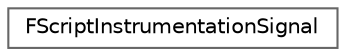 digraph "Graphical Class Hierarchy"
{
 // INTERACTIVE_SVG=YES
 // LATEX_PDF_SIZE
  bgcolor="transparent";
  edge [fontname=Helvetica,fontsize=10,labelfontname=Helvetica,labelfontsize=10];
  node [fontname=Helvetica,fontsize=10,shape=box,height=0.2,width=0.4];
  rankdir="LR";
  Node0 [id="Node000000",label="FScriptInstrumentationSignal",height=0.2,width=0.4,color="grey40", fillcolor="white", style="filled",URL="$d9/dfb/structFScriptInstrumentationSignal.html",tooltip=" "];
}
